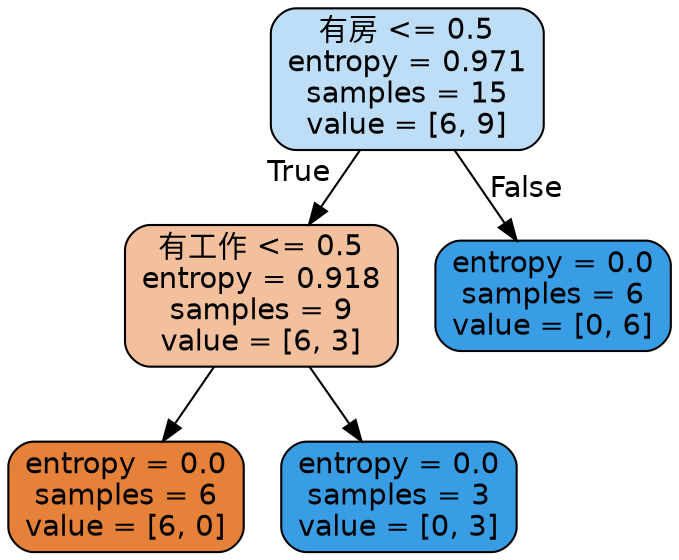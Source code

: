 digraph Tree {
node [shape=box, style="filled, rounded", color="black", fontname=helvetica] ;
edge [fontname=helvetica] ;
0 [label="有房 <= 0.5\nentropy = 0.971\nsamples = 15\nvalue = [6, 9]", fillcolor="#bddef6"] ;
1 [label="有工作 <= 0.5\nentropy = 0.918\nsamples = 9\nvalue = [6, 3]", fillcolor="#f2c09c"] ;
0 -> 1 [labeldistance=2.5, labelangle=45, headlabel="True"] ;
2 [label="entropy = 0.0\nsamples = 6\nvalue = [6, 0]", fillcolor="#e58139"] ;
1 -> 2 ;
3 [label="entropy = 0.0\nsamples = 3\nvalue = [0, 3]", fillcolor="#399de5"] ;
1 -> 3 ;
4 [label="entropy = 0.0\nsamples = 6\nvalue = [0, 6]", fillcolor="#399de5"] ;
0 -> 4 [labeldistance=2.5, labelangle=-45, headlabel="False"] ;
}